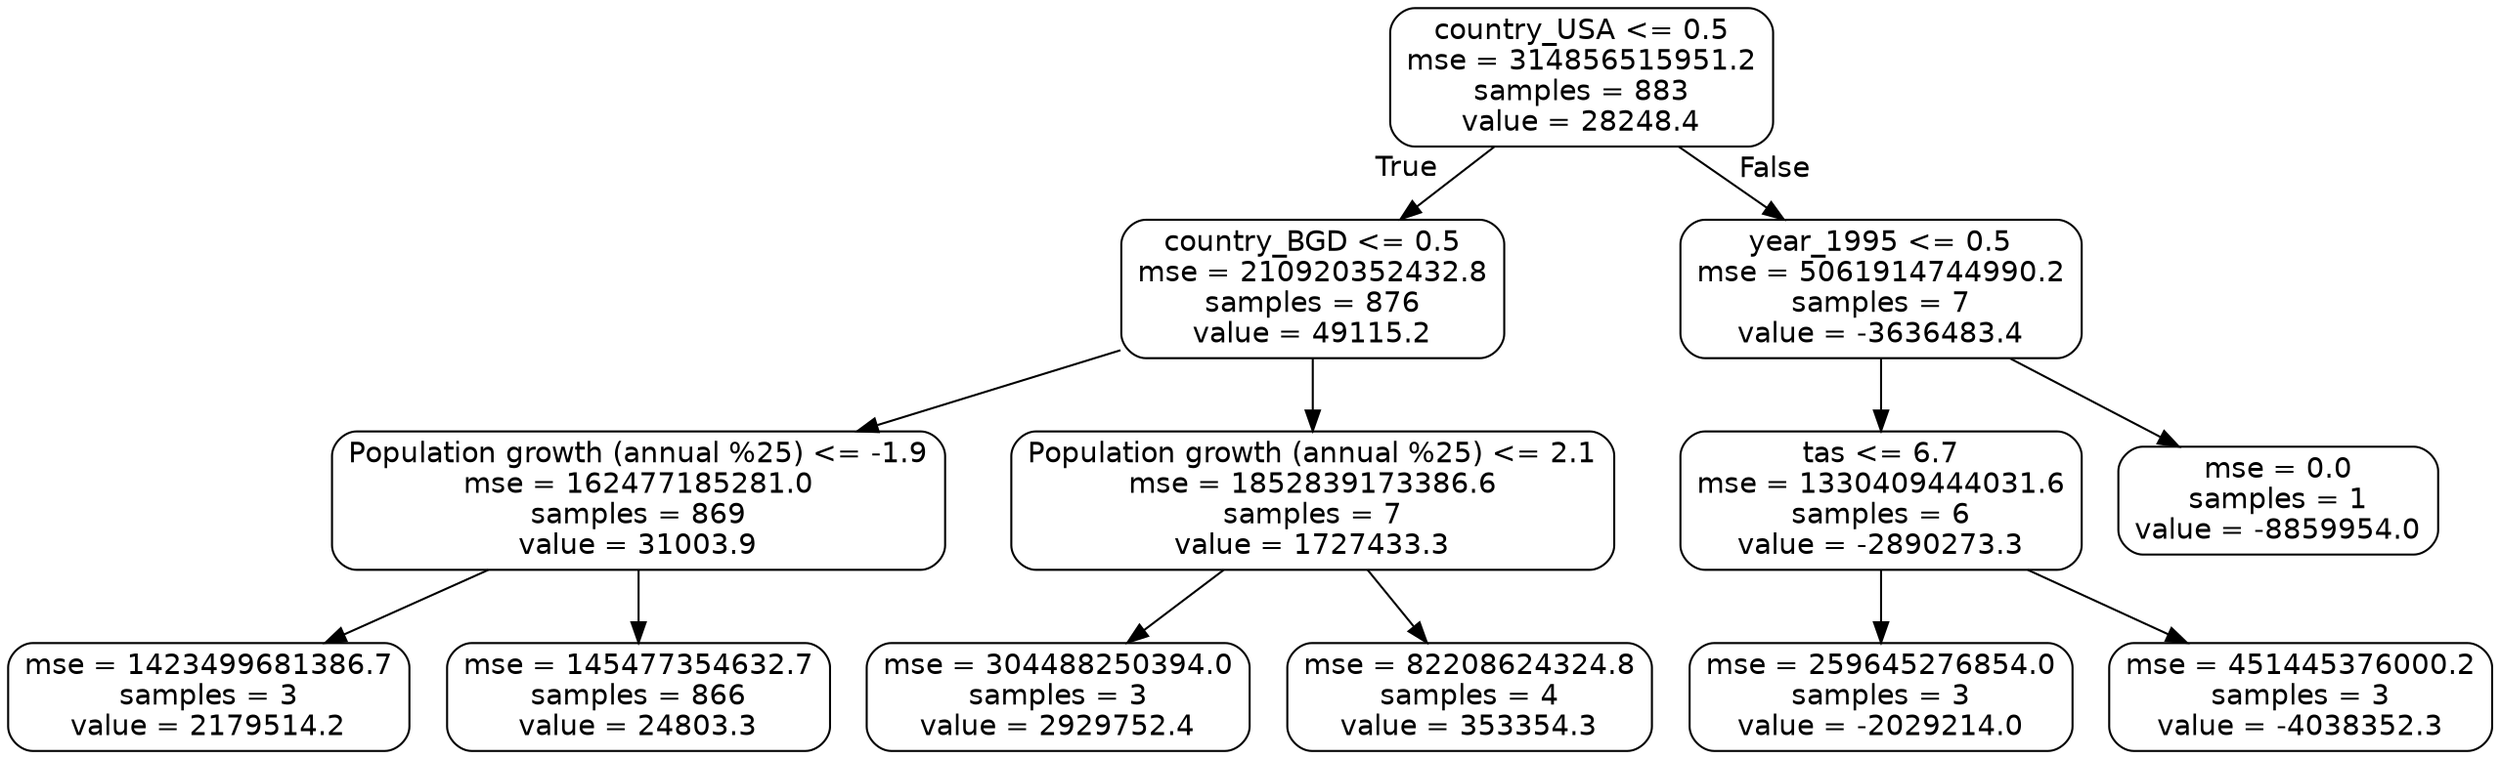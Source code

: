 digraph Tree {
node [shape=box, style="rounded", color="black", fontname=helvetica] ;
edge [fontname=helvetica] ;
0 [label="country_USA <= 0.5\nmse = 314856515951.2\nsamples = 883\nvalue = 28248.4"] ;
1 [label="country_BGD <= 0.5\nmse = 210920352432.8\nsamples = 876\nvalue = 49115.2"] ;
0 -> 1 [labeldistance=2.5, labelangle=45, headlabel="True"] ;
2 [label="Population growth (annual %25) <= -1.9\nmse = 162477185281.0\nsamples = 869\nvalue = 31003.9"] ;
1 -> 2 ;
3 [label="mse = 1423499681386.7\nsamples = 3\nvalue = 2179514.2"] ;
2 -> 3 ;
4 [label="mse = 145477354632.7\nsamples = 866\nvalue = 24803.3"] ;
2 -> 4 ;
5 [label="Population growth (annual %25) <= 2.1\nmse = 1852839173386.6\nsamples = 7\nvalue = 1727433.3"] ;
1 -> 5 ;
6 [label="mse = 304488250394.0\nsamples = 3\nvalue = 2929752.4"] ;
5 -> 6 ;
7 [label="mse = 82208624324.8\nsamples = 4\nvalue = 353354.3"] ;
5 -> 7 ;
8 [label="year_1995 <= 0.5\nmse = 5061914744990.2\nsamples = 7\nvalue = -3636483.4"] ;
0 -> 8 [labeldistance=2.5, labelangle=-45, headlabel="False"] ;
9 [label="tas <= 6.7\nmse = 1330409444031.6\nsamples = 6\nvalue = -2890273.3"] ;
8 -> 9 ;
10 [label="mse = 259645276854.0\nsamples = 3\nvalue = -2029214.0"] ;
9 -> 10 ;
11 [label="mse = 451445376000.2\nsamples = 3\nvalue = -4038352.3"] ;
9 -> 11 ;
12 [label="mse = 0.0\nsamples = 1\nvalue = -8859954.0"] ;
8 -> 12 ;
}